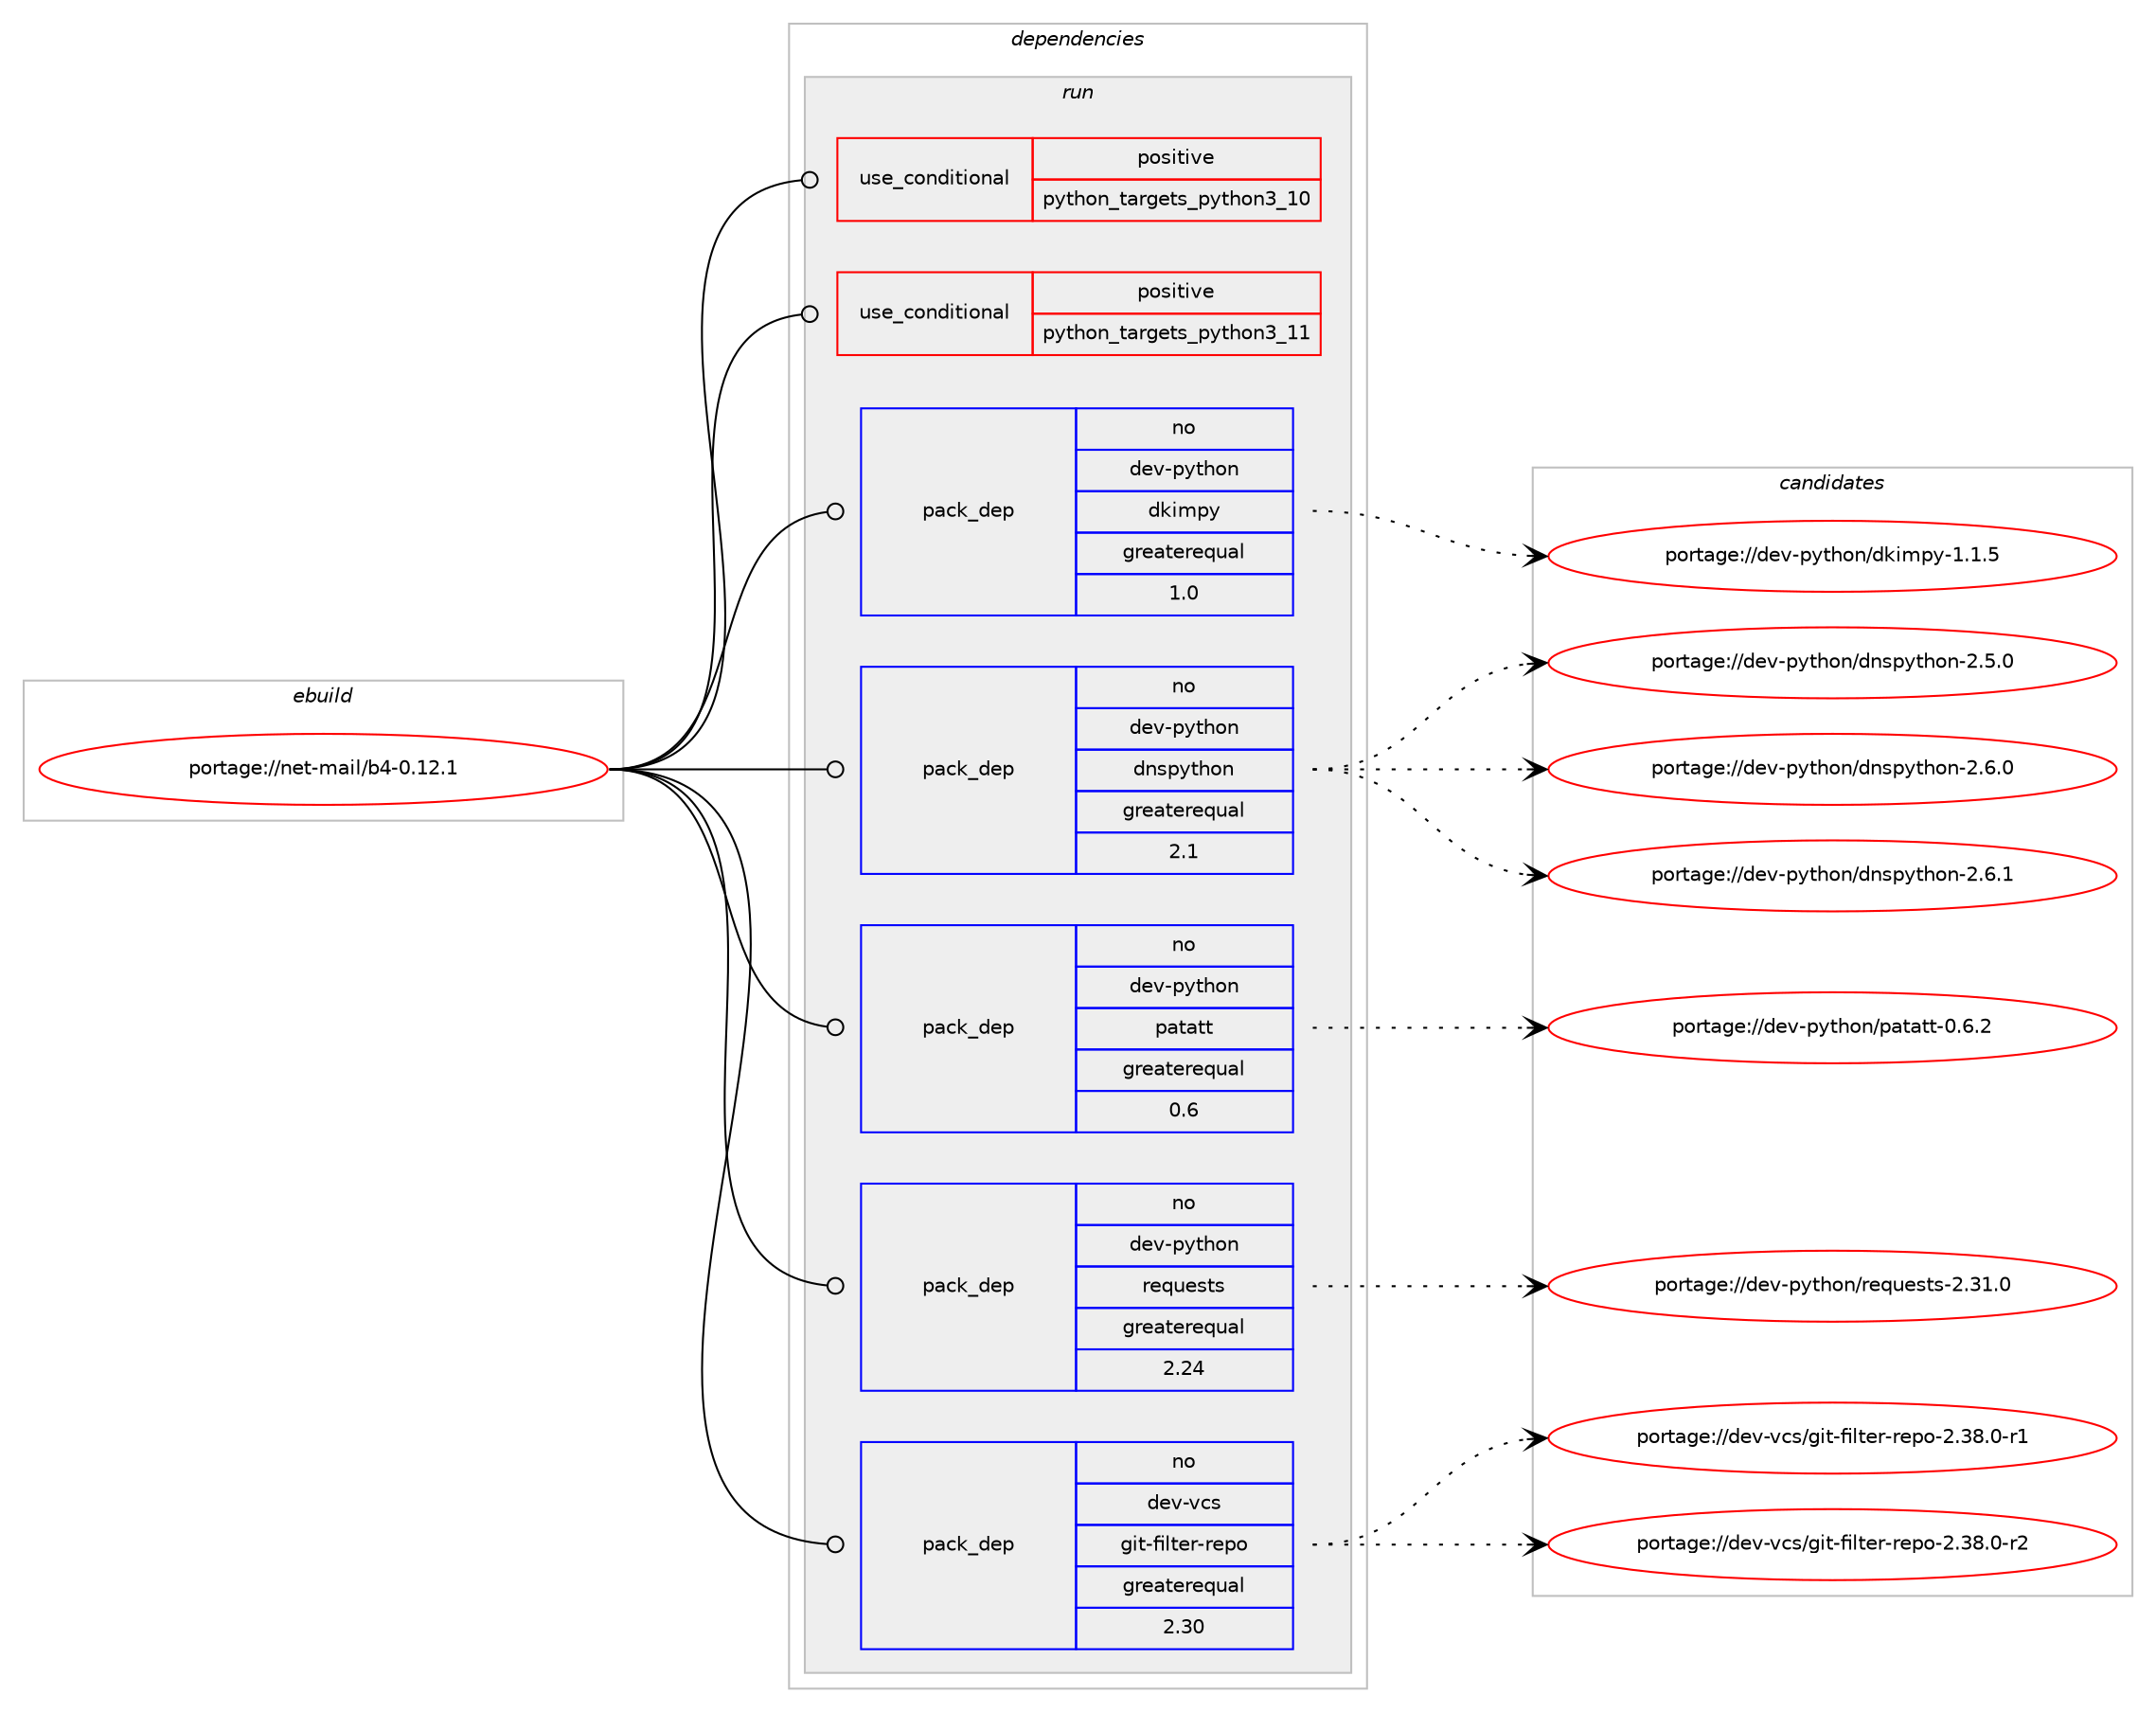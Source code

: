 digraph prolog {

# *************
# Graph options
# *************

newrank=true;
concentrate=true;
compound=true;
graph [rankdir=LR,fontname=Helvetica,fontsize=10,ranksep=1.5];#, ranksep=2.5, nodesep=0.2];
edge  [arrowhead=vee];
node  [fontname=Helvetica,fontsize=10];

# **********
# The ebuild
# **********

subgraph cluster_leftcol {
color=gray;
rank=same;
label=<<i>ebuild</i>>;
id [label="portage://net-mail/b4-0.12.1", color=red, width=4, href="../net-mail/b4-0.12.1.svg"];
}

# ****************
# The dependencies
# ****************

subgraph cluster_midcol {
color=gray;
label=<<i>dependencies</i>>;
subgraph cluster_compile {
fillcolor="#eeeeee";
style=filled;
label=<<i>compile</i>>;
}
subgraph cluster_compileandrun {
fillcolor="#eeeeee";
style=filled;
label=<<i>compile and run</i>>;
}
subgraph cluster_run {
fillcolor="#eeeeee";
style=filled;
label=<<i>run</i>>;
subgraph cond3741 {
dependency6048 [label=<<TABLE BORDER="0" CELLBORDER="1" CELLSPACING="0" CELLPADDING="4"><TR><TD ROWSPAN="3" CELLPADDING="10">use_conditional</TD></TR><TR><TD>positive</TD></TR><TR><TD>python_targets_python3_10</TD></TR></TABLE>>, shape=none, color=red];
# *** BEGIN UNKNOWN DEPENDENCY TYPE (TODO) ***
# dependency6048 -> package_dependency(portage://net-mail/b4-0.12.1,run,no,dev-lang,python,none,[,,],[slot(3.10)],[])
# *** END UNKNOWN DEPENDENCY TYPE (TODO) ***

}
id:e -> dependency6048:w [weight=20,style="solid",arrowhead="odot"];
subgraph cond3742 {
dependency6049 [label=<<TABLE BORDER="0" CELLBORDER="1" CELLSPACING="0" CELLPADDING="4"><TR><TD ROWSPAN="3" CELLPADDING="10">use_conditional</TD></TR><TR><TD>positive</TD></TR><TR><TD>python_targets_python3_11</TD></TR></TABLE>>, shape=none, color=red];
# *** BEGIN UNKNOWN DEPENDENCY TYPE (TODO) ***
# dependency6049 -> package_dependency(portage://net-mail/b4-0.12.1,run,no,dev-lang,python,none,[,,],[slot(3.11)],[])
# *** END UNKNOWN DEPENDENCY TYPE (TODO) ***

}
id:e -> dependency6049:w [weight=20,style="solid",arrowhead="odot"];
subgraph pack2245 {
dependency6050 [label=<<TABLE BORDER="0" CELLBORDER="1" CELLSPACING="0" CELLPADDING="4" WIDTH="220"><TR><TD ROWSPAN="6" CELLPADDING="30">pack_dep</TD></TR><TR><TD WIDTH="110">no</TD></TR><TR><TD>dev-python</TD></TR><TR><TD>dkimpy</TD></TR><TR><TD>greaterequal</TD></TR><TR><TD>1.0</TD></TR></TABLE>>, shape=none, color=blue];
}
id:e -> dependency6050:w [weight=20,style="solid",arrowhead="odot"];
subgraph pack2246 {
dependency6051 [label=<<TABLE BORDER="0" CELLBORDER="1" CELLSPACING="0" CELLPADDING="4" WIDTH="220"><TR><TD ROWSPAN="6" CELLPADDING="30">pack_dep</TD></TR><TR><TD WIDTH="110">no</TD></TR><TR><TD>dev-python</TD></TR><TR><TD>dnspython</TD></TR><TR><TD>greaterequal</TD></TR><TR><TD>2.1</TD></TR></TABLE>>, shape=none, color=blue];
}
id:e -> dependency6051:w [weight=20,style="solid",arrowhead="odot"];
subgraph pack2247 {
dependency6052 [label=<<TABLE BORDER="0" CELLBORDER="1" CELLSPACING="0" CELLPADDING="4" WIDTH="220"><TR><TD ROWSPAN="6" CELLPADDING="30">pack_dep</TD></TR><TR><TD WIDTH="110">no</TD></TR><TR><TD>dev-python</TD></TR><TR><TD>patatt</TD></TR><TR><TD>greaterequal</TD></TR><TR><TD>0.6</TD></TR></TABLE>>, shape=none, color=blue];
}
id:e -> dependency6052:w [weight=20,style="solid",arrowhead="odot"];
subgraph pack2248 {
dependency6053 [label=<<TABLE BORDER="0" CELLBORDER="1" CELLSPACING="0" CELLPADDING="4" WIDTH="220"><TR><TD ROWSPAN="6" CELLPADDING="30">pack_dep</TD></TR><TR><TD WIDTH="110">no</TD></TR><TR><TD>dev-python</TD></TR><TR><TD>requests</TD></TR><TR><TD>greaterequal</TD></TR><TR><TD>2.24</TD></TR></TABLE>>, shape=none, color=blue];
}
id:e -> dependency6053:w [weight=20,style="solid",arrowhead="odot"];
subgraph pack2249 {
dependency6054 [label=<<TABLE BORDER="0" CELLBORDER="1" CELLSPACING="0" CELLPADDING="4" WIDTH="220"><TR><TD ROWSPAN="6" CELLPADDING="30">pack_dep</TD></TR><TR><TD WIDTH="110">no</TD></TR><TR><TD>dev-vcs</TD></TR><TR><TD>git-filter-repo</TD></TR><TR><TD>greaterequal</TD></TR><TR><TD>2.30</TD></TR></TABLE>>, shape=none, color=blue];
}
id:e -> dependency6054:w [weight=20,style="solid",arrowhead="odot"];
}
}

# **************
# The candidates
# **************

subgraph cluster_choices {
rank=same;
color=gray;
label=<<i>candidates</i>>;

subgraph choice2245 {
color=black;
nodesep=1;
choice1001011184511212111610411111047100107105109112121454946494653 [label="portage://dev-python/dkimpy-1.1.5", color=red, width=4,href="../dev-python/dkimpy-1.1.5.svg"];
dependency6050:e -> choice1001011184511212111610411111047100107105109112121454946494653:w [style=dotted,weight="100"];
}
subgraph choice2246 {
color=black;
nodesep=1;
choice1001011184511212111610411111047100110115112121116104111110455046534648 [label="portage://dev-python/dnspython-2.5.0", color=red, width=4,href="../dev-python/dnspython-2.5.0.svg"];
choice1001011184511212111610411111047100110115112121116104111110455046544648 [label="portage://dev-python/dnspython-2.6.0", color=red, width=4,href="../dev-python/dnspython-2.6.0.svg"];
choice1001011184511212111610411111047100110115112121116104111110455046544649 [label="portage://dev-python/dnspython-2.6.1", color=red, width=4,href="../dev-python/dnspython-2.6.1.svg"];
dependency6051:e -> choice1001011184511212111610411111047100110115112121116104111110455046534648:w [style=dotted,weight="100"];
dependency6051:e -> choice1001011184511212111610411111047100110115112121116104111110455046544648:w [style=dotted,weight="100"];
dependency6051:e -> choice1001011184511212111610411111047100110115112121116104111110455046544649:w [style=dotted,weight="100"];
}
subgraph choice2247 {
color=black;
nodesep=1;
choice10010111845112121116104111110471129711697116116454846544650 [label="portage://dev-python/patatt-0.6.2", color=red, width=4,href="../dev-python/patatt-0.6.2.svg"];
dependency6052:e -> choice10010111845112121116104111110471129711697116116454846544650:w [style=dotted,weight="100"];
}
subgraph choice2248 {
color=black;
nodesep=1;
choice100101118451121211161041111104711410111311710111511611545504651494648 [label="portage://dev-python/requests-2.31.0", color=red, width=4,href="../dev-python/requests-2.31.0.svg"];
dependency6053:e -> choice100101118451121211161041111104711410111311710111511611545504651494648:w [style=dotted,weight="100"];
}
subgraph choice2249 {
color=black;
nodesep=1;
choice1001011184511899115471031051164510210510811610111445114101112111455046515646484511449 [label="portage://dev-vcs/git-filter-repo-2.38.0-r1", color=red, width=4,href="../dev-vcs/git-filter-repo-2.38.0-r1.svg"];
choice1001011184511899115471031051164510210510811610111445114101112111455046515646484511450 [label="portage://dev-vcs/git-filter-repo-2.38.0-r2", color=red, width=4,href="../dev-vcs/git-filter-repo-2.38.0-r2.svg"];
dependency6054:e -> choice1001011184511899115471031051164510210510811610111445114101112111455046515646484511449:w [style=dotted,weight="100"];
dependency6054:e -> choice1001011184511899115471031051164510210510811610111445114101112111455046515646484511450:w [style=dotted,weight="100"];
}
}

}
